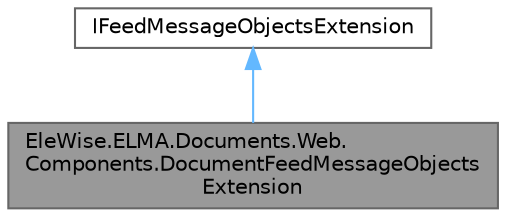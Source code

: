 digraph "EleWise.ELMA.Documents.Web.Components.DocumentFeedMessageObjectsExtension"
{
 // LATEX_PDF_SIZE
  bgcolor="transparent";
  edge [fontname=Helvetica,fontsize=10,labelfontname=Helvetica,labelfontsize=10];
  node [fontname=Helvetica,fontsize=10,shape=box,height=0.2,width=0.4];
  Node1 [id="Node000001",label="EleWise.ELMA.Documents.Web.\lComponents.DocumentFeedMessageObjects\lExtension",height=0.2,width=0.4,color="gray40", fillcolor="grey60", style="filled", fontcolor="black",tooltip="Точка расширения для получения объектов сообщения."];
  Node2 -> Node1 [id="edge1_Node000001_Node000002",dir="back",color="steelblue1",style="solid",tooltip=" "];
  Node2 [id="Node000002",label="IFeedMessageObjectsExtension",height=0.2,width=0.4,color="gray40", fillcolor="white", style="filled",URL="$interface_ele_wise_1_1_e_l_m_a_1_1_messages_1_1_web_1_1_extension_points_1_1_i_feed_message_objects_extension.html",tooltip="Точка расширения для получения информации об объектах сообщений."];
}
